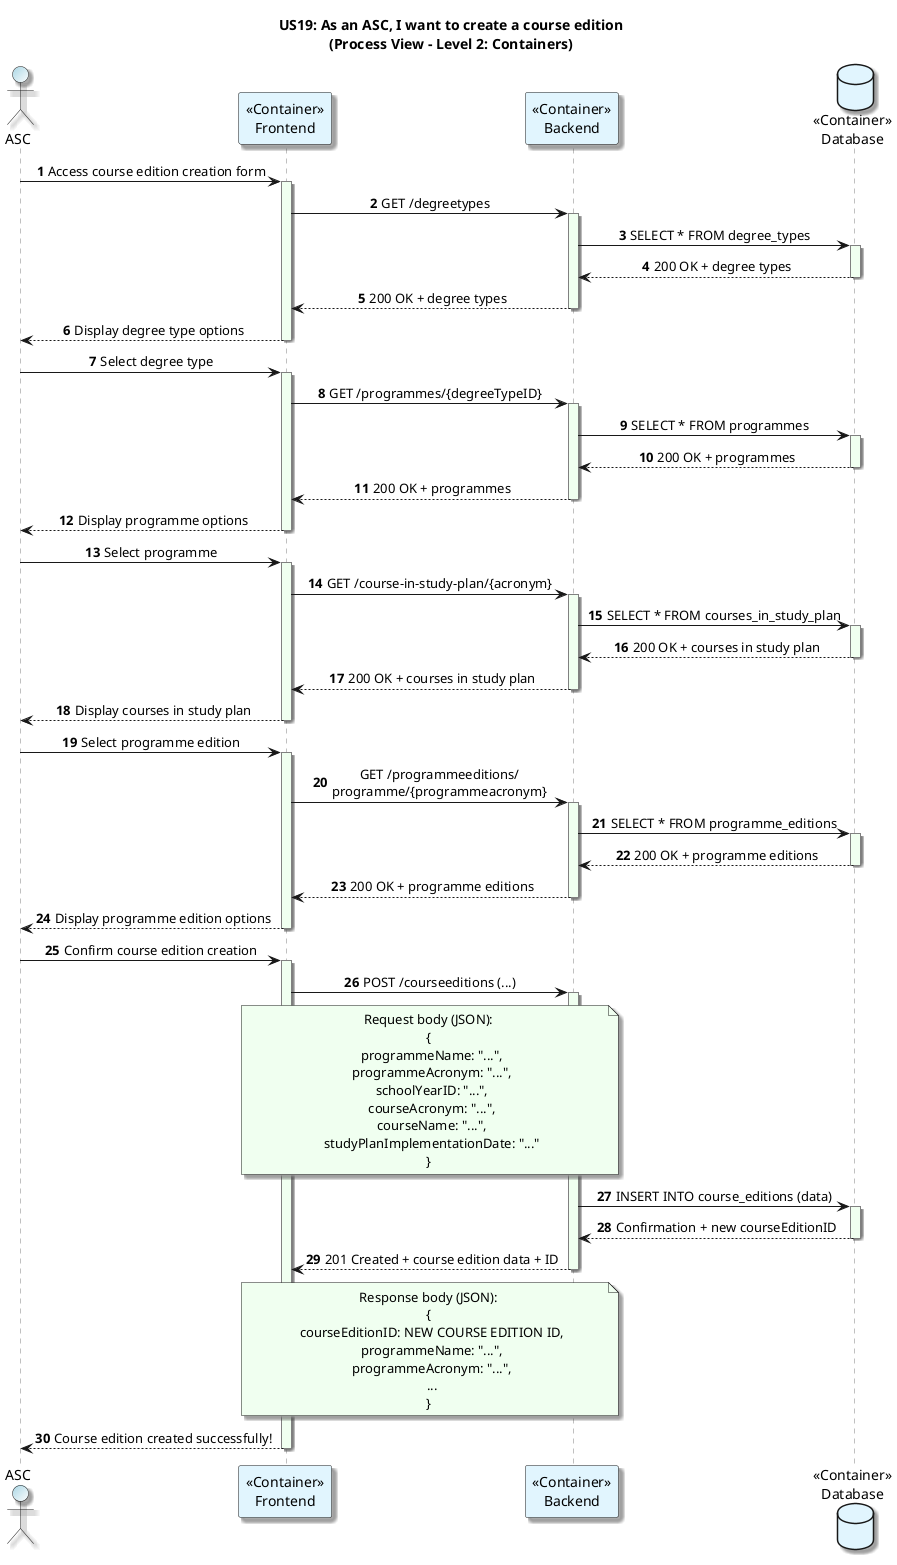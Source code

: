 @startuml
title: US19: As an ASC, I want to create a course edition\n(Process View - Level 2: Containers)
autonumber

skinparam {
  ActivityPadding 2
  ActivityMargin 2
  BoxPadding 2
}
skinparam sequence {
    LifeLineBorderColor Grey
    LifeLineBackgroundColor HoneyDew
}
skinparam defaultTextAlignment center
skinparam shadowing true

actor ASC  #LightBlue/White
participant "<<Container>>\nFrontend" as Frontend #E1F5FE
participant "<<Container>>\nBackend" as Backend #E1F5FE
database "<<Container>>\nDatabase" as Database #E1F5FE

ASC -> Frontend: Access course edition creation form
activate Frontend

Frontend -> Backend: GET /degreetypes
activate Backend
Backend -> Database: SELECT * FROM degree_types
activate Database
Database --> Backend: 200 OK + degree types
deactivate Database
Backend --> Frontend: 200 OK + degree types
deactivate Backend
Frontend --> ASC: Display degree type options
deactivate Frontend

ASC -> Frontend: Select degree type
activate Frontend
Frontend -> Backend: GET /programmes/{degreeTypeID}
activate Backend
Backend -> Database: SELECT * FROM programmes
activate Database
Database --> Backend: 200 OK + programmes
deactivate Database
Backend --> Frontend: 200 OK + programmes
deactivate Backend
Frontend --> ASC: Display programme options
deactivate Frontend

ASC -> Frontend: Select programme
activate Frontend
Frontend -> Backend: GET /course-in-study-plan/{acronym}
activate Backend
Backend -> Database: SELECT * FROM courses_in_study_plan
activate Database
Database --> Backend: 200 OK + courses in study plan
deactivate Database
Backend --> Frontend: 200 OK + courses in study plan
deactivate Backend
Frontend --> ASC: Display courses in study plan
deactivate Frontend

ASC -> Frontend: Select programme edition
activate Frontend
Frontend -> Backend: GET /programmeeditions/\nprogramme/{programmeacronym}
activate Backend
Backend -> Database: SELECT * FROM programme_editions
activate Database
Database --> Backend: 200 OK + programme editions
deactivate Database
Backend --> Frontend: 200 OK + programme editions
deactivate Backend
Frontend --> ASC: Display programme edition options
deactivate Frontend

ASC -> Frontend: Confirm course edition creation
activate Frontend
Frontend -> Backend: POST /courseeditions (...)
note over Frontend, Backend #HoneyDew
Request body (JSON):
{
  programmeName: "...",
  programmeAcronym: "...",
  schoolYearID: "...",
  courseAcronym: "...",
  courseName: "...",
  studyPlanImplementationDate: "..."
}
end note
activate Backend
Backend -> Database: INSERT INTO course_editions (data)
activate Database
Database --> Backend: Confirmation + new courseEditionID
deactivate Database
Backend --> Frontend: 201 Created + course edition data + ID
note over Backend, Frontend #HoneyDew
Response body (JSON):
{
  courseEditionID: NEW COURSE EDITION ID,
  programmeName: "...",
  programmeAcronym: "...",
  ...
}
end note
deactivate Backend
Frontend --> ASC: Course edition created successfully!
deactivate Frontend
@enduml
